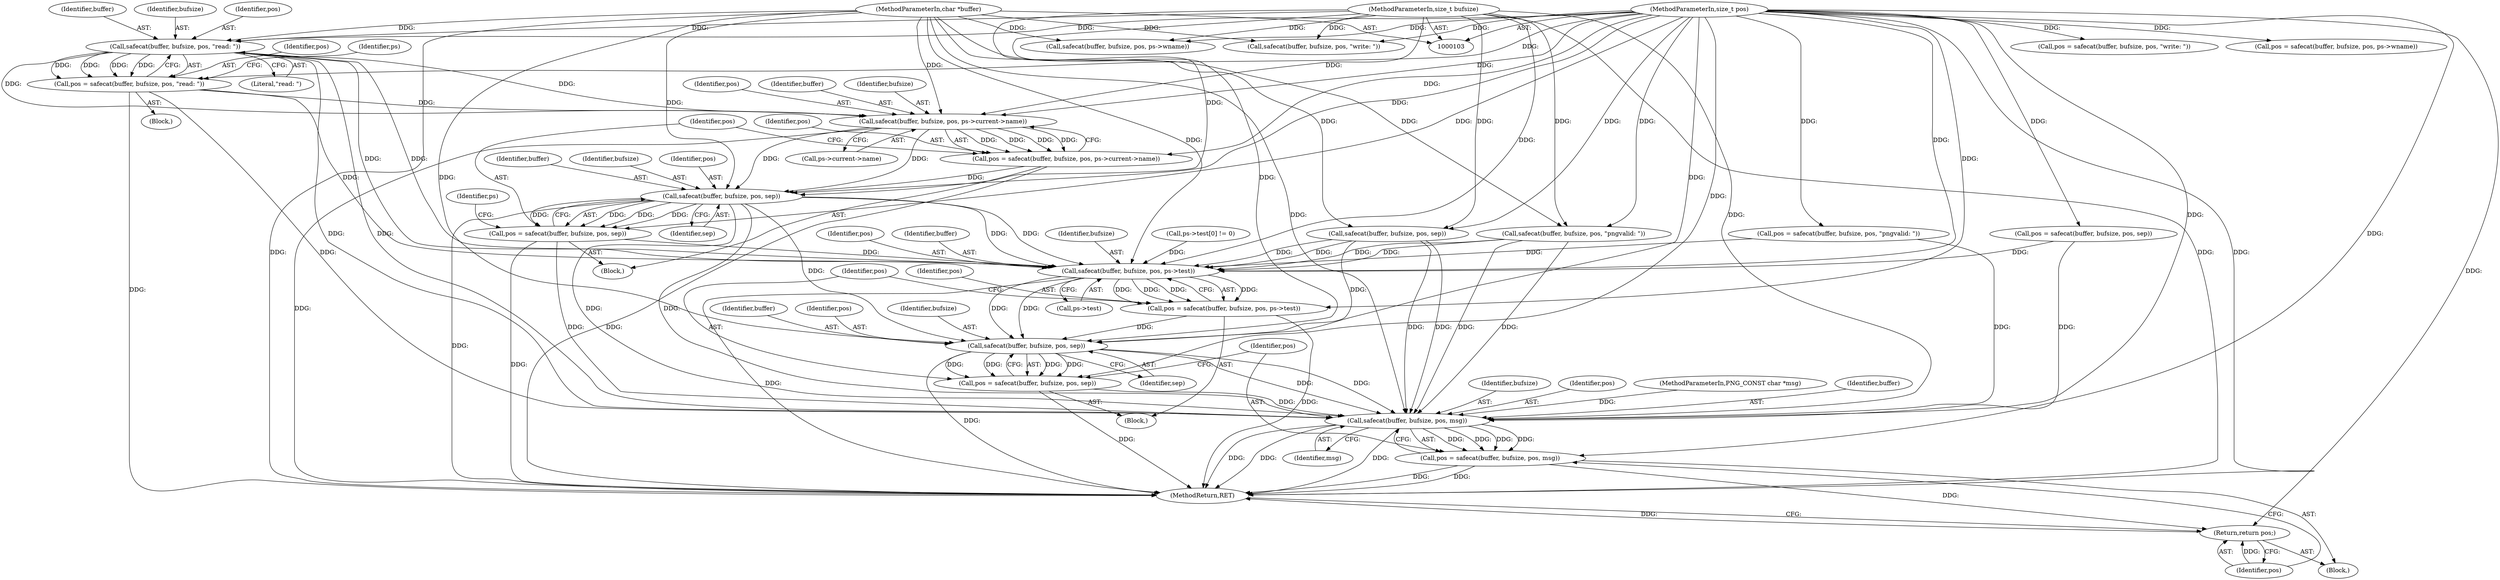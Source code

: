 digraph "1_Android_9d4853418ab2f754c2b63e091c29c5529b8b86ca_140@pointer" {
"1000149" [label="(Call,safecat(buffer, bufsize, pos, sep))"];
"1000138" [label="(Call,safecat(buffer, bufsize, pos, ps->current->name))"];
"1000124" [label="(Call,safecat(buffer, bufsize, pos, \"read: \"))"];
"1000106" [label="(MethodParameterIn,char *buffer)"];
"1000107" [label="(MethodParameterIn,size_t bufsize)"];
"1000108" [label="(MethodParameterIn,size_t pos)"];
"1000122" [label="(Call,pos = safecat(buffer, bufsize, pos, \"read: \"))"];
"1000136" [label="(Call,pos = safecat(buffer, bufsize, pos, ps->current->name))"];
"1000147" [label="(Call,pos = safecat(buffer, bufsize, pos, sep))"];
"1000209" [label="(Call,safecat(buffer, bufsize, pos, ps->test))"];
"1000207" [label="(Call,pos = safecat(buffer, bufsize, pos, ps->test))"];
"1000218" [label="(Call,safecat(buffer, bufsize, pos, sep))"];
"1000216" [label="(Call,pos = safecat(buffer, bufsize, pos, sep))"];
"1000225" [label="(Call,safecat(buffer, bufsize, pos, msg))"];
"1000223" [label="(Call,pos = safecat(buffer, bufsize, pos, msg))"];
"1000230" [label="(Return,return pos;)"];
"1000110" [label="(Block,)"];
"1000199" [label="(Call,ps->test[0] != 0)"];
"1000202" [label="(Identifier,ps)"];
"1000128" [label="(Literal,\"read: \")"];
"1000182" [label="(Call,pos = safecat(buffer, bufsize, pos, sep))"];
"1000137" [label="(Identifier,pos)"];
"1000208" [label="(Identifier,pos)"];
"1000166" [label="(Call,pos = safecat(buffer, bufsize, pos, \"write: \"))"];
"1000212" [label="(Identifier,pos)"];
"1000142" [label="(Call,ps->current->name)"];
"1000220" [label="(Identifier,bufsize)"];
"1000227" [label="(Identifier,bufsize)"];
"1000223" [label="(Call,pos = safecat(buffer, bufsize, pos, msg))"];
"1000232" [label="(MethodReturn,RET)"];
"1000153" [label="(Identifier,sep)"];
"1000107" [label="(MethodParameterIn,size_t bufsize)"];
"1000210" [label="(Identifier,buffer)"];
"1000151" [label="(Identifier,bufsize)"];
"1000147" [label="(Call,pos = safecat(buffer, bufsize, pos, sep))"];
"1000106" [label="(MethodParameterIn,char *buffer)"];
"1000207" [label="(Call,pos = safecat(buffer, bufsize, pos, ps->test))"];
"1000184" [label="(Call,safecat(buffer, bufsize, pos, sep))"];
"1000224" [label="(Identifier,pos)"];
"1000124" [label="(Call,safecat(buffer, bufsize, pos, \"read: \"))"];
"1000225" [label="(Call,safecat(buffer, bufsize, pos, msg))"];
"1000175" [label="(Call,safecat(buffer, bufsize, pos, ps->wname))"];
"1000213" [label="(Call,ps->test)"];
"1000218" [label="(Call,safecat(buffer, bufsize, pos, sep))"];
"1000123" [label="(Identifier,pos)"];
"1000122" [label="(Call,pos = safecat(buffer, bufsize, pos, \"read: \"))"];
"1000228" [label="(Identifier,pos)"];
"1000216" [label="(Call,pos = safecat(buffer, bufsize, pos, sep))"];
"1000126" [label="(Identifier,bufsize)"];
"1000109" [label="(MethodParameterIn,PNG_CONST char *msg)"];
"1000191" [label="(Call,pos = safecat(buffer, bufsize, pos, \"pngvalid: \"))"];
"1000219" [label="(Identifier,buffer)"];
"1000222" [label="(Identifier,sep)"];
"1000132" [label="(Identifier,ps)"];
"1000231" [label="(Identifier,pos)"];
"1000127" [label="(Identifier,pos)"];
"1000141" [label="(Identifier,pos)"];
"1000152" [label="(Identifier,pos)"];
"1000139" [label="(Identifier,buffer)"];
"1000211" [label="(Identifier,bufsize)"];
"1000140" [label="(Identifier,bufsize)"];
"1000149" [label="(Call,safecat(buffer, bufsize, pos, sep))"];
"1000193" [label="(Call,safecat(buffer, bufsize, pos, \"pngvalid: \"))"];
"1000136" [label="(Call,pos = safecat(buffer, bufsize, pos, ps->current->name))"];
"1000217" [label="(Identifier,pos)"];
"1000230" [label="(Return,return pos;)"];
"1000221" [label="(Identifier,pos)"];
"1000121" [label="(Block,)"];
"1000226" [label="(Identifier,buffer)"];
"1000150" [label="(Identifier,buffer)"];
"1000135" [label="(Block,)"];
"1000108" [label="(MethodParameterIn,size_t pos)"];
"1000125" [label="(Identifier,buffer)"];
"1000206" [label="(Block,)"];
"1000229" [label="(Identifier,msg)"];
"1000168" [label="(Call,safecat(buffer, bufsize, pos, \"write: \"))"];
"1000173" [label="(Call,pos = safecat(buffer, bufsize, pos, ps->wname))"];
"1000209" [label="(Call,safecat(buffer, bufsize, pos, ps->test))"];
"1000138" [label="(Call,safecat(buffer, bufsize, pos, ps->current->name))"];
"1000148" [label="(Identifier,pos)"];
"1000149" -> "1000147"  [label="AST: "];
"1000149" -> "1000153"  [label="CFG: "];
"1000150" -> "1000149"  [label="AST: "];
"1000151" -> "1000149"  [label="AST: "];
"1000152" -> "1000149"  [label="AST: "];
"1000153" -> "1000149"  [label="AST: "];
"1000147" -> "1000149"  [label="CFG: "];
"1000149" -> "1000232"  [label="DDG: "];
"1000149" -> "1000147"  [label="DDG: "];
"1000149" -> "1000147"  [label="DDG: "];
"1000149" -> "1000147"  [label="DDG: "];
"1000149" -> "1000147"  [label="DDG: "];
"1000138" -> "1000149"  [label="DDG: "];
"1000138" -> "1000149"  [label="DDG: "];
"1000106" -> "1000149"  [label="DDG: "];
"1000107" -> "1000149"  [label="DDG: "];
"1000136" -> "1000149"  [label="DDG: "];
"1000108" -> "1000149"  [label="DDG: "];
"1000149" -> "1000209"  [label="DDG: "];
"1000149" -> "1000209"  [label="DDG: "];
"1000149" -> "1000218"  [label="DDG: "];
"1000149" -> "1000225"  [label="DDG: "];
"1000149" -> "1000225"  [label="DDG: "];
"1000138" -> "1000136"  [label="AST: "];
"1000138" -> "1000142"  [label="CFG: "];
"1000139" -> "1000138"  [label="AST: "];
"1000140" -> "1000138"  [label="AST: "];
"1000141" -> "1000138"  [label="AST: "];
"1000142" -> "1000138"  [label="AST: "];
"1000136" -> "1000138"  [label="CFG: "];
"1000138" -> "1000232"  [label="DDG: "];
"1000138" -> "1000136"  [label="DDG: "];
"1000138" -> "1000136"  [label="DDG: "];
"1000138" -> "1000136"  [label="DDG: "];
"1000138" -> "1000136"  [label="DDG: "];
"1000124" -> "1000138"  [label="DDG: "];
"1000124" -> "1000138"  [label="DDG: "];
"1000106" -> "1000138"  [label="DDG: "];
"1000107" -> "1000138"  [label="DDG: "];
"1000122" -> "1000138"  [label="DDG: "];
"1000108" -> "1000138"  [label="DDG: "];
"1000124" -> "1000122"  [label="AST: "];
"1000124" -> "1000128"  [label="CFG: "];
"1000125" -> "1000124"  [label="AST: "];
"1000126" -> "1000124"  [label="AST: "];
"1000127" -> "1000124"  [label="AST: "];
"1000128" -> "1000124"  [label="AST: "];
"1000122" -> "1000124"  [label="CFG: "];
"1000124" -> "1000122"  [label="DDG: "];
"1000124" -> "1000122"  [label="DDG: "];
"1000124" -> "1000122"  [label="DDG: "];
"1000124" -> "1000122"  [label="DDG: "];
"1000106" -> "1000124"  [label="DDG: "];
"1000107" -> "1000124"  [label="DDG: "];
"1000108" -> "1000124"  [label="DDG: "];
"1000124" -> "1000209"  [label="DDG: "];
"1000124" -> "1000209"  [label="DDG: "];
"1000124" -> "1000225"  [label="DDG: "];
"1000124" -> "1000225"  [label="DDG: "];
"1000106" -> "1000103"  [label="AST: "];
"1000106" -> "1000232"  [label="DDG: "];
"1000106" -> "1000168"  [label="DDG: "];
"1000106" -> "1000175"  [label="DDG: "];
"1000106" -> "1000184"  [label="DDG: "];
"1000106" -> "1000193"  [label="DDG: "];
"1000106" -> "1000209"  [label="DDG: "];
"1000106" -> "1000218"  [label="DDG: "];
"1000106" -> "1000225"  [label="DDG: "];
"1000107" -> "1000103"  [label="AST: "];
"1000107" -> "1000232"  [label="DDG: "];
"1000107" -> "1000168"  [label="DDG: "];
"1000107" -> "1000175"  [label="DDG: "];
"1000107" -> "1000184"  [label="DDG: "];
"1000107" -> "1000193"  [label="DDG: "];
"1000107" -> "1000209"  [label="DDG: "];
"1000107" -> "1000218"  [label="DDG: "];
"1000107" -> "1000225"  [label="DDG: "];
"1000108" -> "1000103"  [label="AST: "];
"1000108" -> "1000232"  [label="DDG: "];
"1000108" -> "1000122"  [label="DDG: "];
"1000108" -> "1000136"  [label="DDG: "];
"1000108" -> "1000147"  [label="DDG: "];
"1000108" -> "1000166"  [label="DDG: "];
"1000108" -> "1000168"  [label="DDG: "];
"1000108" -> "1000173"  [label="DDG: "];
"1000108" -> "1000175"  [label="DDG: "];
"1000108" -> "1000182"  [label="DDG: "];
"1000108" -> "1000184"  [label="DDG: "];
"1000108" -> "1000191"  [label="DDG: "];
"1000108" -> "1000193"  [label="DDG: "];
"1000108" -> "1000207"  [label="DDG: "];
"1000108" -> "1000209"  [label="DDG: "];
"1000108" -> "1000216"  [label="DDG: "];
"1000108" -> "1000218"  [label="DDG: "];
"1000108" -> "1000223"  [label="DDG: "];
"1000108" -> "1000225"  [label="DDG: "];
"1000108" -> "1000230"  [label="DDG: "];
"1000122" -> "1000121"  [label="AST: "];
"1000123" -> "1000122"  [label="AST: "];
"1000132" -> "1000122"  [label="CFG: "];
"1000122" -> "1000232"  [label="DDG: "];
"1000122" -> "1000209"  [label="DDG: "];
"1000122" -> "1000225"  [label="DDG: "];
"1000136" -> "1000135"  [label="AST: "];
"1000137" -> "1000136"  [label="AST: "];
"1000148" -> "1000136"  [label="CFG: "];
"1000136" -> "1000232"  [label="DDG: "];
"1000147" -> "1000135"  [label="AST: "];
"1000148" -> "1000147"  [label="AST: "];
"1000202" -> "1000147"  [label="CFG: "];
"1000147" -> "1000232"  [label="DDG: "];
"1000147" -> "1000209"  [label="DDG: "];
"1000147" -> "1000225"  [label="DDG: "];
"1000209" -> "1000207"  [label="AST: "];
"1000209" -> "1000213"  [label="CFG: "];
"1000210" -> "1000209"  [label="AST: "];
"1000211" -> "1000209"  [label="AST: "];
"1000212" -> "1000209"  [label="AST: "];
"1000213" -> "1000209"  [label="AST: "];
"1000207" -> "1000209"  [label="CFG: "];
"1000209" -> "1000232"  [label="DDG: "];
"1000209" -> "1000207"  [label="DDG: "];
"1000209" -> "1000207"  [label="DDG: "];
"1000209" -> "1000207"  [label="DDG: "];
"1000209" -> "1000207"  [label="DDG: "];
"1000184" -> "1000209"  [label="DDG: "];
"1000184" -> "1000209"  [label="DDG: "];
"1000193" -> "1000209"  [label="DDG: "];
"1000193" -> "1000209"  [label="DDG: "];
"1000182" -> "1000209"  [label="DDG: "];
"1000191" -> "1000209"  [label="DDG: "];
"1000199" -> "1000209"  [label="DDG: "];
"1000209" -> "1000218"  [label="DDG: "];
"1000209" -> "1000218"  [label="DDG: "];
"1000207" -> "1000206"  [label="AST: "];
"1000208" -> "1000207"  [label="AST: "];
"1000217" -> "1000207"  [label="CFG: "];
"1000207" -> "1000232"  [label="DDG: "];
"1000207" -> "1000218"  [label="DDG: "];
"1000218" -> "1000216"  [label="AST: "];
"1000218" -> "1000222"  [label="CFG: "];
"1000219" -> "1000218"  [label="AST: "];
"1000220" -> "1000218"  [label="AST: "];
"1000221" -> "1000218"  [label="AST: "];
"1000222" -> "1000218"  [label="AST: "];
"1000216" -> "1000218"  [label="CFG: "];
"1000218" -> "1000232"  [label="DDG: "];
"1000218" -> "1000216"  [label="DDG: "];
"1000218" -> "1000216"  [label="DDG: "];
"1000218" -> "1000216"  [label="DDG: "];
"1000218" -> "1000216"  [label="DDG: "];
"1000184" -> "1000218"  [label="DDG: "];
"1000218" -> "1000225"  [label="DDG: "];
"1000218" -> "1000225"  [label="DDG: "];
"1000216" -> "1000206"  [label="AST: "];
"1000217" -> "1000216"  [label="AST: "];
"1000224" -> "1000216"  [label="CFG: "];
"1000216" -> "1000232"  [label="DDG: "];
"1000216" -> "1000225"  [label="DDG: "];
"1000225" -> "1000223"  [label="AST: "];
"1000225" -> "1000229"  [label="CFG: "];
"1000226" -> "1000225"  [label="AST: "];
"1000227" -> "1000225"  [label="AST: "];
"1000228" -> "1000225"  [label="AST: "];
"1000229" -> "1000225"  [label="AST: "];
"1000223" -> "1000225"  [label="CFG: "];
"1000225" -> "1000232"  [label="DDG: "];
"1000225" -> "1000232"  [label="DDG: "];
"1000225" -> "1000232"  [label="DDG: "];
"1000225" -> "1000223"  [label="DDG: "];
"1000225" -> "1000223"  [label="DDG: "];
"1000225" -> "1000223"  [label="DDG: "];
"1000225" -> "1000223"  [label="DDG: "];
"1000184" -> "1000225"  [label="DDG: "];
"1000184" -> "1000225"  [label="DDG: "];
"1000193" -> "1000225"  [label="DDG: "];
"1000193" -> "1000225"  [label="DDG: "];
"1000182" -> "1000225"  [label="DDG: "];
"1000191" -> "1000225"  [label="DDG: "];
"1000109" -> "1000225"  [label="DDG: "];
"1000223" -> "1000110"  [label="AST: "];
"1000224" -> "1000223"  [label="AST: "];
"1000231" -> "1000223"  [label="CFG: "];
"1000223" -> "1000232"  [label="DDG: "];
"1000223" -> "1000232"  [label="DDG: "];
"1000223" -> "1000230"  [label="DDG: "];
"1000230" -> "1000110"  [label="AST: "];
"1000230" -> "1000231"  [label="CFG: "];
"1000231" -> "1000230"  [label="AST: "];
"1000232" -> "1000230"  [label="CFG: "];
"1000230" -> "1000232"  [label="DDG: "];
"1000231" -> "1000230"  [label="DDG: "];
}
